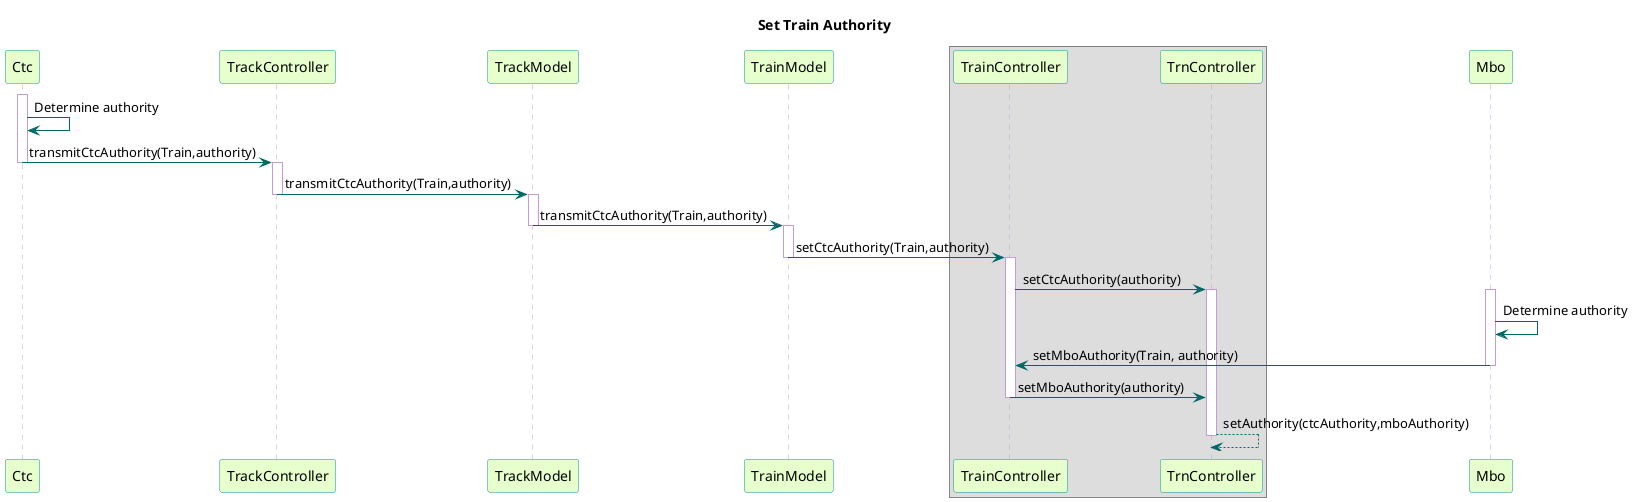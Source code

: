 @startuml

title Set Train Authority

skinparam sequence {
  BackgroundColor transparent
  ParticipantBackgroundColor #e6ffcc
  ParticipantBorderColor 	#049595
  PackageBorderCOlor  #049595
  ArrowColor #006666
  LifeLineBorderColor #c09cd9
}

participant Ctc
participant TrackController
participant TrackModel
participant TrainModel
box
	participant TrainController
	participant TrnController
end box
participant Mbo

activate Ctc
Ctc -> Ctc : Determine authority
Ctc -> TrackController : transmitCtcAuthority(Train,authority)
deactivate Ctc

activate TrackController
TrackController -> TrackModel : transmitCtcAuthority(Train,authority)
deactivate TrackController

activate TrackModel
TrackModel -> TrainModel : transmitCtcAuthority(Train,authority)
deactivate TrackModel

activate TrainModel
TrainModel -> TrainController : setCtcAuthority(Train,authority)
deactivate TrainModel
activate TrainController

TrainController -> TrnController : setCtcAuthority(authority)
activate TrnController

activate Mbo
Mbo -> Mbo : Determine authority
Mbo -> TrainController : setMboAuthority(Train, authority)
deactivate Mbo

TrainController -> TrnController : setMboAuthority(authority)
deactivate TrainController

TrnController --> TrnController : setAuthority(ctcAuthority,mboAuthority)
deactivate TrnController

@enduml
